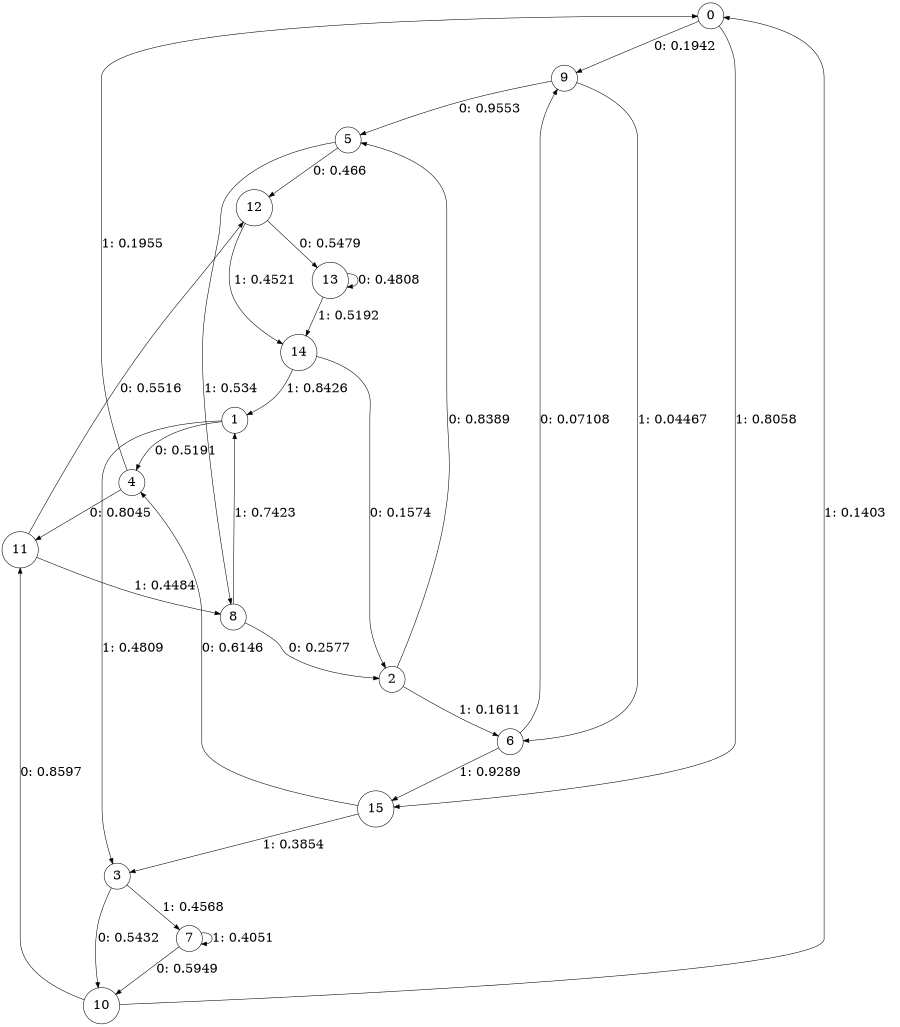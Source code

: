 digraph "ch11faceL4" {
size = "6,8.5";
ratio = "fill";
node [shape = circle];
node [fontsize = 24];
edge [fontsize = 24];
0 -> 9 [label = "0: 0.1942   "];
0 -> 15 [label = "1: 0.8058   "];
1 -> 4 [label = "0: 0.5191   "];
1 -> 3 [label = "1: 0.4809   "];
2 -> 5 [label = "0: 0.8389   "];
2 -> 6 [label = "1: 0.1611   "];
3 -> 10 [label = "0: 0.5432   "];
3 -> 7 [label = "1: 0.4568   "];
4 -> 11 [label = "0: 0.8045   "];
4 -> 0 [label = "1: 0.1955   "];
5 -> 12 [label = "0: 0.466    "];
5 -> 8 [label = "1: 0.534    "];
6 -> 9 [label = "0: 0.07108  "];
6 -> 15 [label = "1: 0.9289   "];
7 -> 10 [label = "0: 0.5949   "];
7 -> 7 [label = "1: 0.4051   "];
8 -> 2 [label = "0: 0.2577   "];
8 -> 1 [label = "1: 0.7423   "];
9 -> 5 [label = "0: 0.9553   "];
9 -> 6 [label = "1: 0.04467  "];
10 -> 11 [label = "0: 0.8597   "];
10 -> 0 [label = "1: 0.1403   "];
11 -> 12 [label = "0: 0.5516   "];
11 -> 8 [label = "1: 0.4484   "];
12 -> 13 [label = "0: 0.5479   "];
12 -> 14 [label = "1: 0.4521   "];
13 -> 13 [label = "0: 0.4808   "];
13 -> 14 [label = "1: 0.5192   "];
14 -> 2 [label = "0: 0.1574   "];
14 -> 1 [label = "1: 0.8426   "];
15 -> 4 [label = "0: 0.6146   "];
15 -> 3 [label = "1: 0.3854   "];
}
